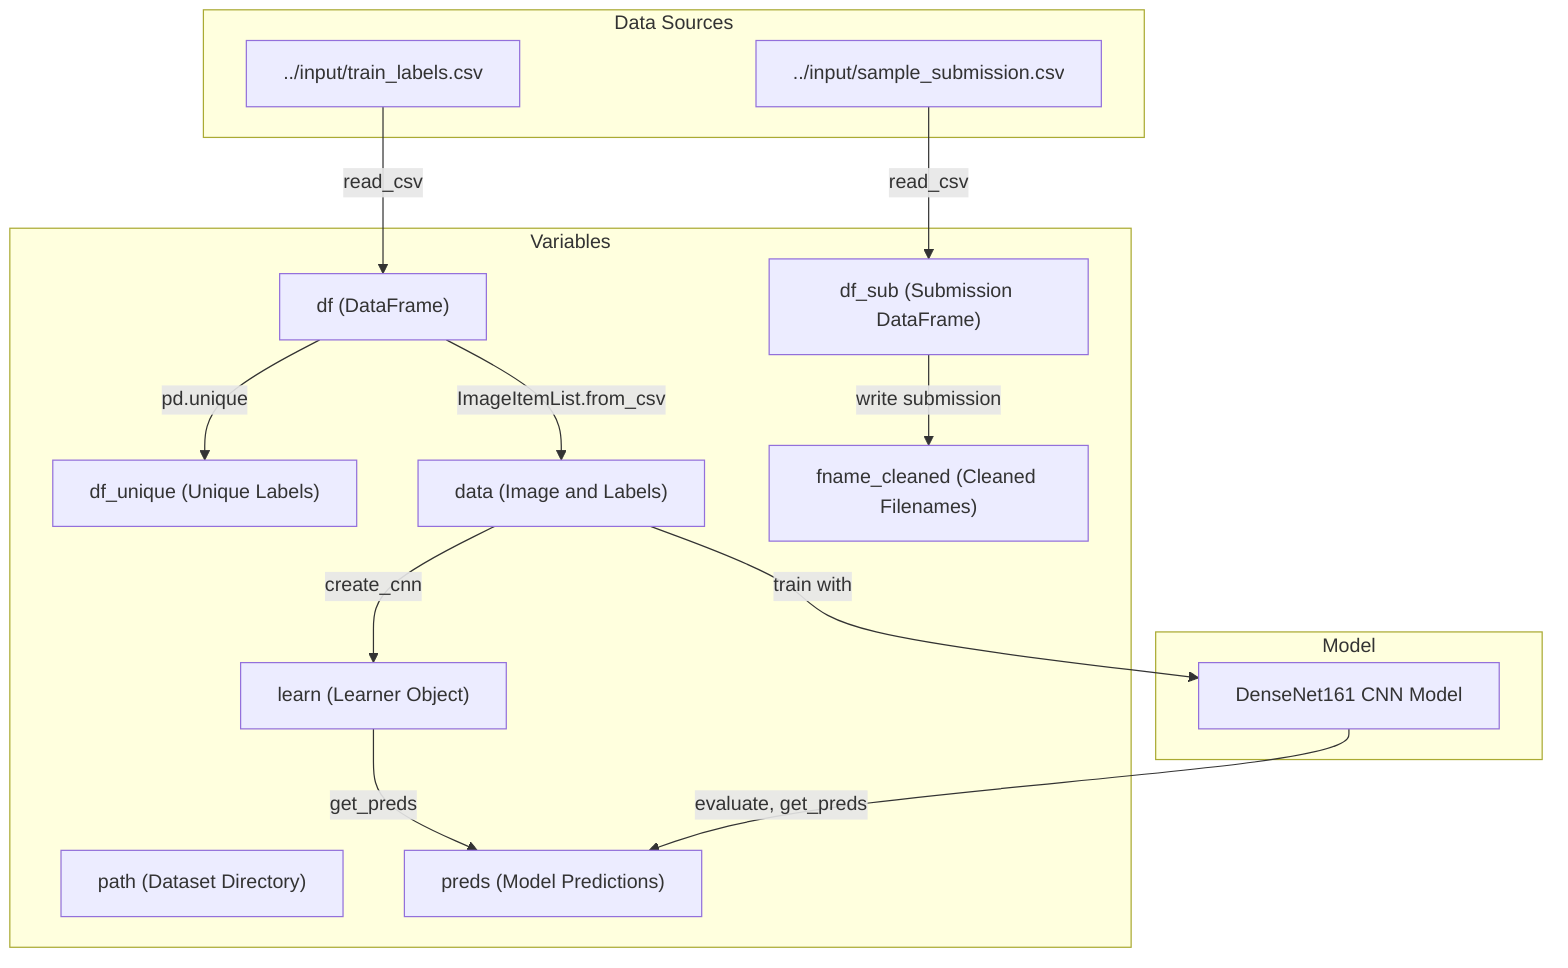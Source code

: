 flowchart TD
    subgraph "Data Sources"
        train_labels["../input/train_labels.csv"]
        sample_submission["../input/sample_submission.csv"]
    end
    subgraph "Variables"
        df["df (DataFrame)"]
        df_unique["df_unique (Unique Labels)"]
        path["path (Dataset Directory)"]
        data["data (Image and Labels)"]
        learn["learn (Learner Object)"]
        preds["preds (Model Predictions)"]
        df_sub["df_sub (Submission DataFrame)"]
        fname_cleaned["fname_cleaned (Cleaned Filenames)"]
    end
    train_labels --> |"read_csv"| df
    df --> |"pd.unique"| df_unique
    df --> |"ImageItemList.from_csv"| data
    data --> |"create_cnn"| learn
    learn --> |"get_preds"| preds
    sample_submission --> |"read_csv"| df_sub
    df_sub --> |"write submission"| fname_cleaned
    subgraph "Model"
        CNN["DenseNet161 CNN Model"]
    end
    data --> |"train with"| CNN
    CNN --> |"evaluate, get_preds"| preds